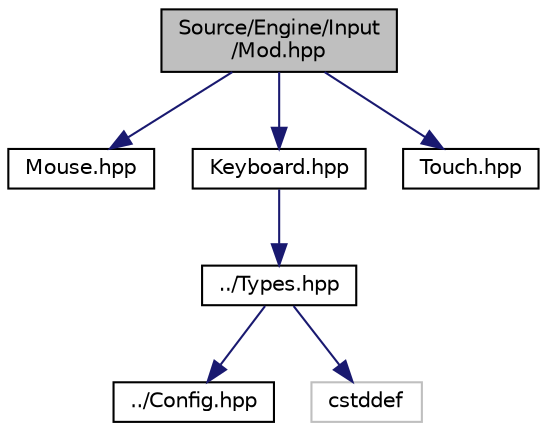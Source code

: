 digraph "Source/Engine/Input/Mod.hpp"
{
  edge [fontname="Helvetica",fontsize="10",labelfontname="Helvetica",labelfontsize="10"];
  node [fontname="Helvetica",fontsize="10",shape=record];
  Node0 [label="Source/Engine/Input\l/Mod.hpp",height=0.2,width=0.4,color="black", fillcolor="grey75", style="filled", fontcolor="black"];
  Node0 -> Node1 [color="midnightblue",fontsize="10",style="solid",fontname="Helvetica"];
  Node1 [label="Mouse.hpp",height=0.2,width=0.4,color="black", fillcolor="white", style="filled",URL="$Mouse_8hpp.html"];
  Node0 -> Node2 [color="midnightblue",fontsize="10",style="solid",fontname="Helvetica"];
  Node2 [label="Keyboard.hpp",height=0.2,width=0.4,color="black", fillcolor="white", style="filled",URL="$Keyboard_8hpp.html"];
  Node2 -> Node3 [color="midnightblue",fontsize="10",style="solid",fontname="Helvetica"];
  Node3 [label="../Types.hpp",height=0.2,width=0.4,color="black", fillcolor="white", style="filled",URL="$Types_8hpp.html"];
  Node3 -> Node4 [color="midnightblue",fontsize="10",style="solid",fontname="Helvetica"];
  Node4 [label="../Config.hpp",height=0.2,width=0.4,color="black", fillcolor="white", style="filled",URL="$Config_8hpp.html"];
  Node3 -> Node5 [color="midnightblue",fontsize="10",style="solid",fontname="Helvetica"];
  Node5 [label="cstddef",height=0.2,width=0.4,color="grey75", fillcolor="white", style="filled"];
  Node0 -> Node6 [color="midnightblue",fontsize="10",style="solid",fontname="Helvetica"];
  Node6 [label="Touch.hpp",height=0.2,width=0.4,color="black", fillcolor="white", style="filled",URL="$Touch_8hpp.html"];
}
